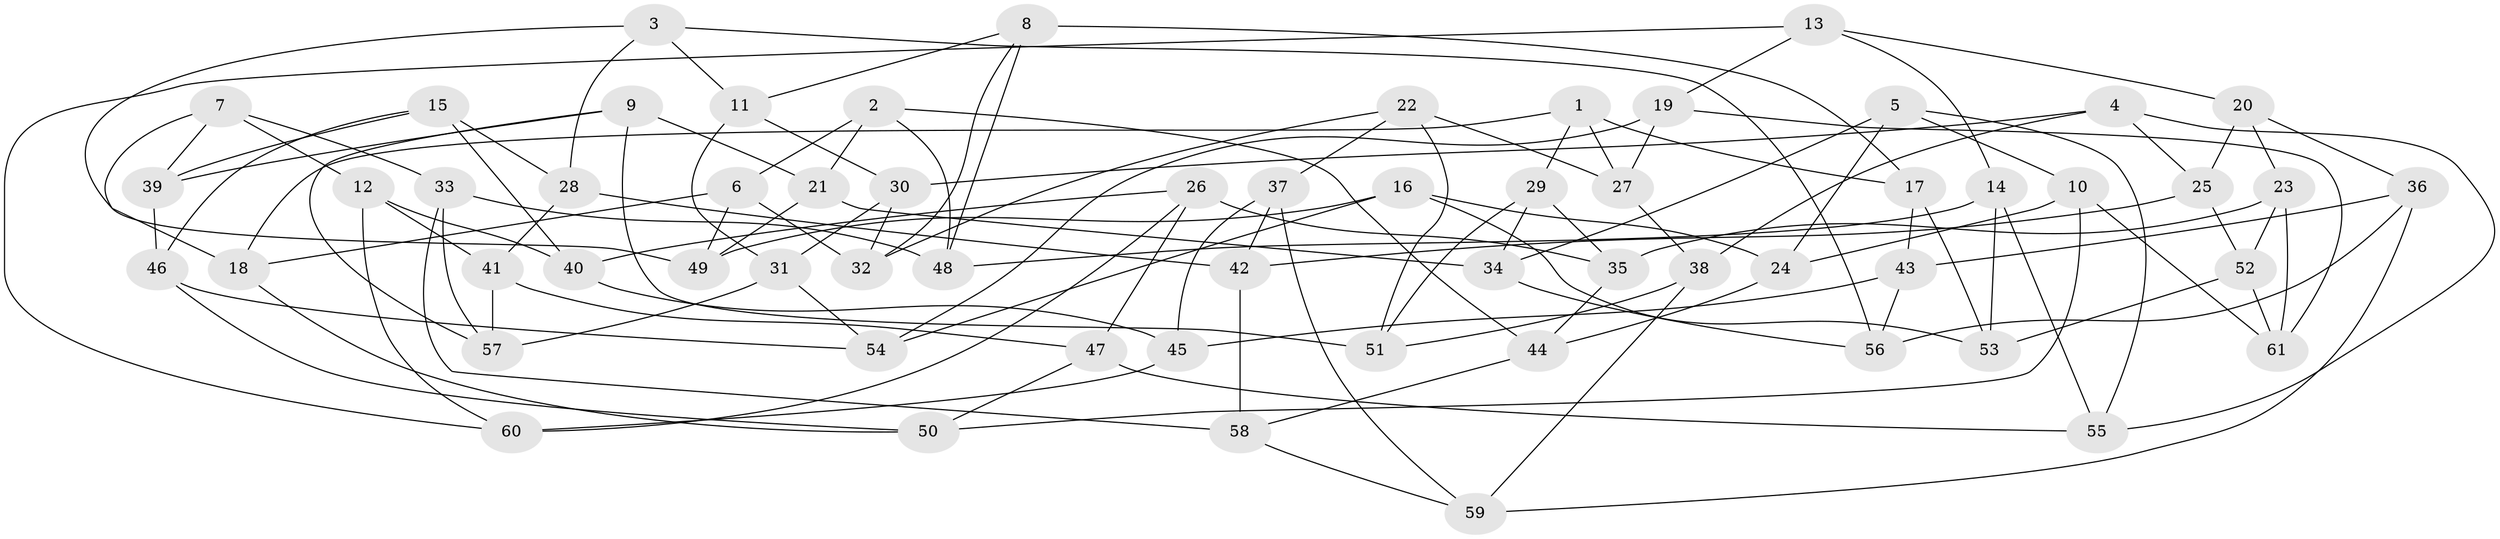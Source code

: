 // Generated by graph-tools (version 1.1) at 2025/56/03/09/25 04:56:46]
// undirected, 61 vertices, 122 edges
graph export_dot {
graph [start="1"]
  node [color=gray90,style=filled];
  1;
  2;
  3;
  4;
  5;
  6;
  7;
  8;
  9;
  10;
  11;
  12;
  13;
  14;
  15;
  16;
  17;
  18;
  19;
  20;
  21;
  22;
  23;
  24;
  25;
  26;
  27;
  28;
  29;
  30;
  31;
  32;
  33;
  34;
  35;
  36;
  37;
  38;
  39;
  40;
  41;
  42;
  43;
  44;
  45;
  46;
  47;
  48;
  49;
  50;
  51;
  52;
  53;
  54;
  55;
  56;
  57;
  58;
  59;
  60;
  61;
  1 -- 17;
  1 -- 29;
  1 -- 27;
  1 -- 18;
  2 -- 21;
  2 -- 48;
  2 -- 6;
  2 -- 44;
  3 -- 28;
  3 -- 11;
  3 -- 49;
  3 -- 56;
  4 -- 30;
  4 -- 38;
  4 -- 55;
  4 -- 25;
  5 -- 10;
  5 -- 24;
  5 -- 55;
  5 -- 34;
  6 -- 49;
  6 -- 18;
  6 -- 32;
  7 -- 18;
  7 -- 39;
  7 -- 33;
  7 -- 12;
  8 -- 32;
  8 -- 48;
  8 -- 11;
  8 -- 17;
  9 -- 21;
  9 -- 39;
  9 -- 51;
  9 -- 57;
  10 -- 50;
  10 -- 24;
  10 -- 61;
  11 -- 30;
  11 -- 31;
  12 -- 60;
  12 -- 41;
  12 -- 40;
  13 -- 19;
  13 -- 20;
  13 -- 14;
  13 -- 60;
  14 -- 48;
  14 -- 53;
  14 -- 55;
  15 -- 39;
  15 -- 46;
  15 -- 40;
  15 -- 28;
  16 -- 24;
  16 -- 53;
  16 -- 49;
  16 -- 54;
  17 -- 53;
  17 -- 43;
  18 -- 50;
  19 -- 54;
  19 -- 27;
  19 -- 61;
  20 -- 36;
  20 -- 23;
  20 -- 25;
  21 -- 49;
  21 -- 34;
  22 -- 32;
  22 -- 37;
  22 -- 27;
  22 -- 51;
  23 -- 61;
  23 -- 35;
  23 -- 52;
  24 -- 44;
  25 -- 42;
  25 -- 52;
  26 -- 47;
  26 -- 60;
  26 -- 40;
  26 -- 35;
  27 -- 38;
  28 -- 41;
  28 -- 42;
  29 -- 35;
  29 -- 51;
  29 -- 34;
  30 -- 32;
  30 -- 31;
  31 -- 54;
  31 -- 57;
  33 -- 48;
  33 -- 57;
  33 -- 58;
  34 -- 56;
  35 -- 44;
  36 -- 56;
  36 -- 43;
  36 -- 59;
  37 -- 42;
  37 -- 59;
  37 -- 45;
  38 -- 59;
  38 -- 51;
  39 -- 46;
  40 -- 45;
  41 -- 57;
  41 -- 47;
  42 -- 58;
  43 -- 56;
  43 -- 45;
  44 -- 58;
  45 -- 60;
  46 -- 50;
  46 -- 54;
  47 -- 50;
  47 -- 55;
  52 -- 53;
  52 -- 61;
  58 -- 59;
}
